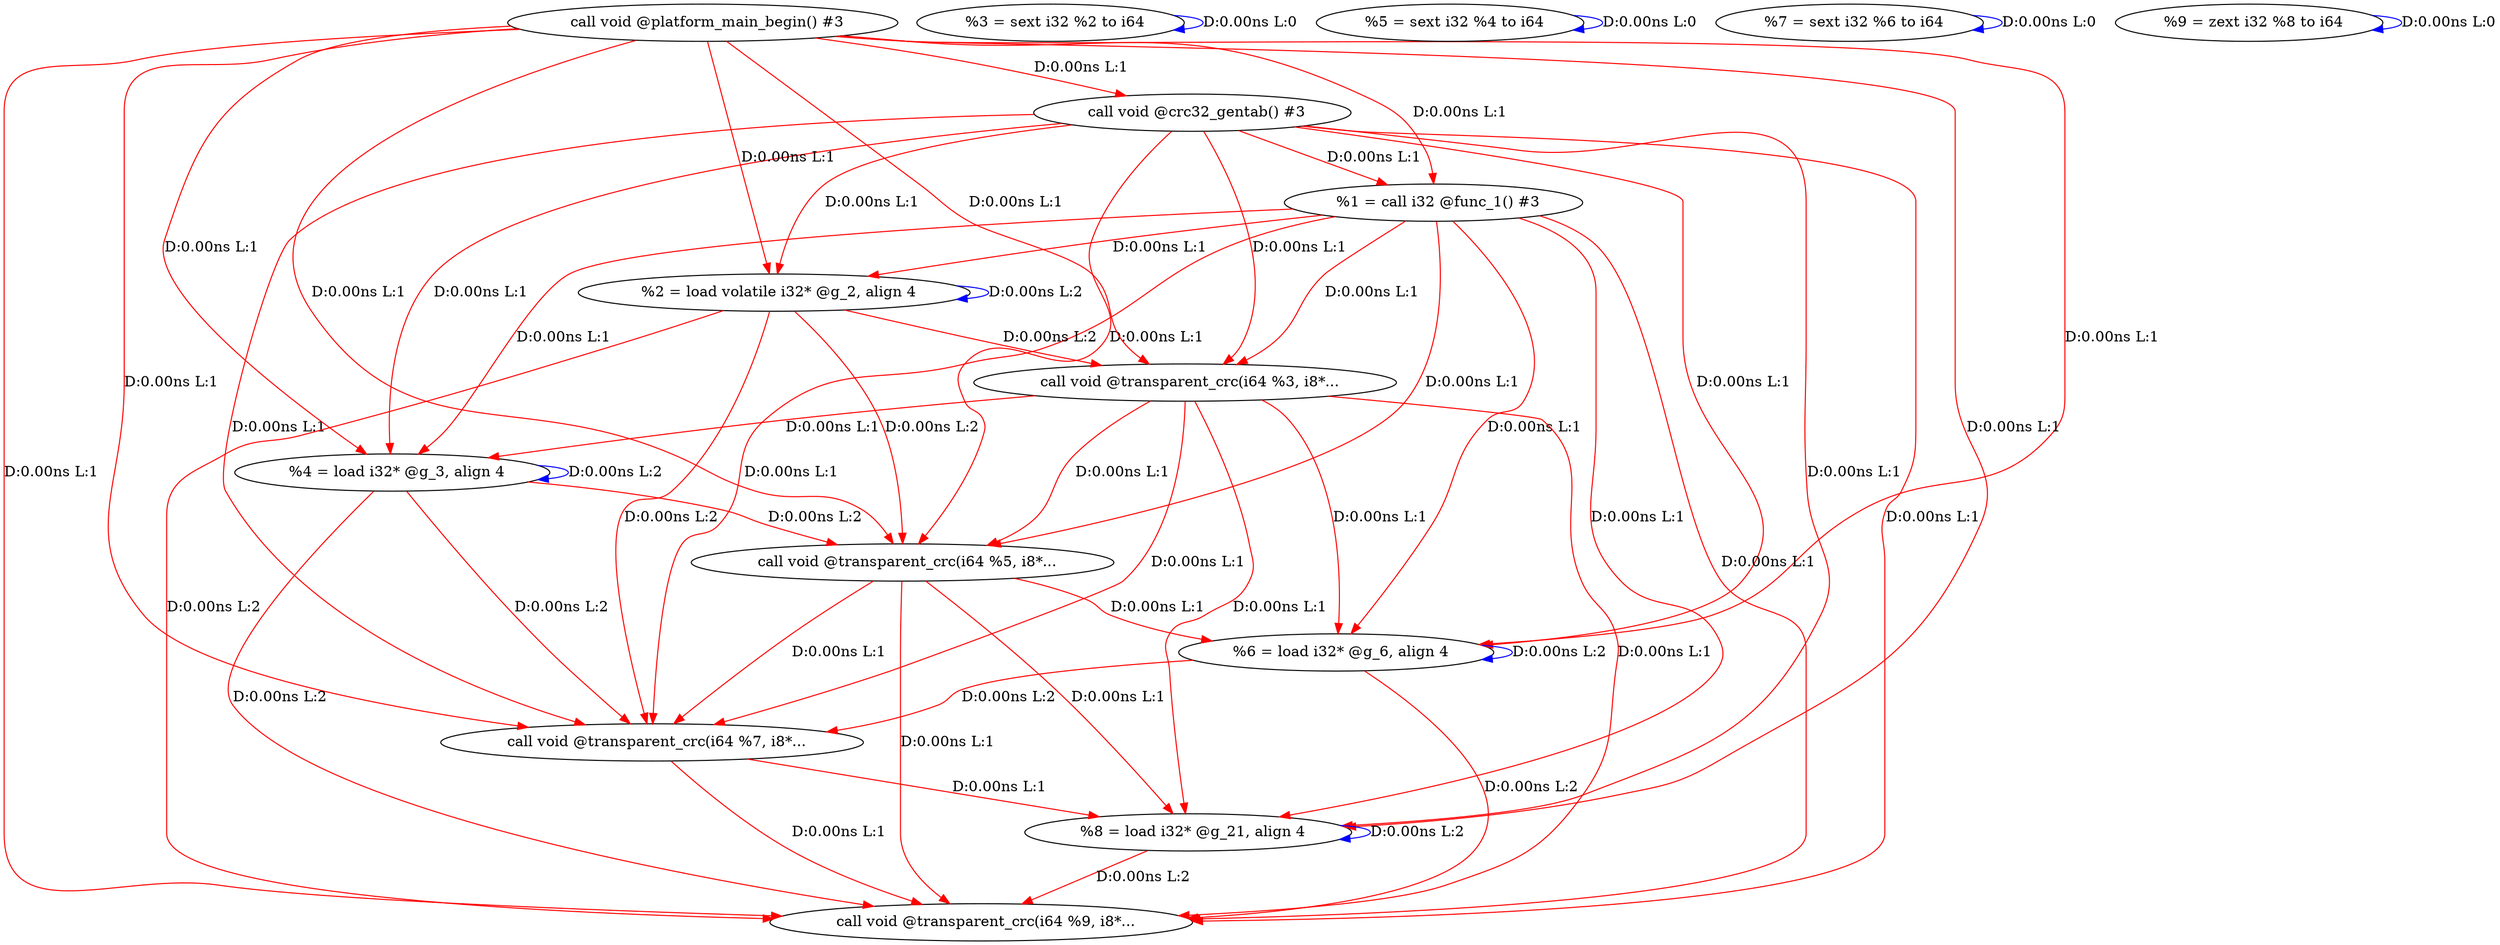 digraph {
Node0x2c27650[label="  call void @crc32_gentab() #3"];
Node0x2c27570[label="  call void @platform_main_begin() #3"];
Node0x2c27570 -> Node0x2c27650[label="D:0.00ns L:1",color=red];
Node0x2c27730[label="  %1 = call i32 @func_1() #3"];
Node0x2c27570 -> Node0x2c27730[label="D:0.00ns L:1",color=red];
Node0x2c27810[label="  %2 = load volatile i32* @g_2, align 4"];
Node0x2c27570 -> Node0x2c27810[label="D:0.00ns L:1",color=red];
Node0x2c4c000[label="  call void @transparent_crc(i64 %3, i8*..."];
Node0x2c27570 -> Node0x2c4c000[label="D:0.00ns L:1",color=red];
Node0x2c4c0e0[label="  %4 = load i32* @g_3, align 4"];
Node0x2c27570 -> Node0x2c4c0e0[label="D:0.00ns L:1",color=red];
Node0x2c4c2d0[label="  call void @transparent_crc(i64 %5, i8*..."];
Node0x2c27570 -> Node0x2c4c2d0[label="D:0.00ns L:1",color=red];
Node0x2c4c3b0[label="  %6 = load i32* @g_6, align 4"];
Node0x2c27570 -> Node0x2c4c3b0[label="D:0.00ns L:1",color=red];
Node0x2c4c570[label="  call void @transparent_crc(i64 %7, i8*..."];
Node0x2c27570 -> Node0x2c4c570[label="D:0.00ns L:1",color=red];
Node0x2c4c650[label="  %8 = load i32* @g_21, align 4"];
Node0x2c27570 -> Node0x2c4c650[label="D:0.00ns L:1",color=red];
Node0x2c4c810[label="  call void @transparent_crc(i64 %9, i8*..."];
Node0x2c27570 -> Node0x2c4c810[label="D:0.00ns L:1",color=red];
Node0x2c27650 -> Node0x2c27730[label="D:0.00ns L:1",color=red];
Node0x2c27650 -> Node0x2c27810[label="D:0.00ns L:1",color=red];
Node0x2c27650 -> Node0x2c4c000[label="D:0.00ns L:1",color=red];
Node0x2c27650 -> Node0x2c4c0e0[label="D:0.00ns L:1",color=red];
Node0x2c27650 -> Node0x2c4c2d0[label="D:0.00ns L:1",color=red];
Node0x2c27650 -> Node0x2c4c3b0[label="D:0.00ns L:1",color=red];
Node0x2c27650 -> Node0x2c4c570[label="D:0.00ns L:1",color=red];
Node0x2c27650 -> Node0x2c4c650[label="D:0.00ns L:1",color=red];
Node0x2c27650 -> Node0x2c4c810[label="D:0.00ns L:1",color=red];
Node0x2c27730 -> Node0x2c27810[label="D:0.00ns L:1",color=red];
Node0x2c27730 -> Node0x2c4c000[label="D:0.00ns L:1",color=red];
Node0x2c27730 -> Node0x2c4c0e0[label="D:0.00ns L:1",color=red];
Node0x2c27730 -> Node0x2c4c2d0[label="D:0.00ns L:1",color=red];
Node0x2c27730 -> Node0x2c4c3b0[label="D:0.00ns L:1",color=red];
Node0x2c27730 -> Node0x2c4c570[label="D:0.00ns L:1",color=red];
Node0x2c27730 -> Node0x2c4c650[label="D:0.00ns L:1",color=red];
Node0x2c27730 -> Node0x2c4c810[label="D:0.00ns L:1",color=red];
Node0x2c27810 -> Node0x2c27810[label="D:0.00ns L:2",color=blue];
Node0x2c27810 -> Node0x2c4c000[label="D:0.00ns L:2",color=red];
Node0x2c27810 -> Node0x2c4c2d0[label="D:0.00ns L:2",color=red];
Node0x2c27810 -> Node0x2c4c570[label="D:0.00ns L:2",color=red];
Node0x2c27810 -> Node0x2c4c810[label="D:0.00ns L:2",color=red];
Node0x2c4bf20[label="  %3 = sext i32 %2 to i64"];
Node0x2c4bf20 -> Node0x2c4bf20[label="D:0.00ns L:0",color=blue];
Node0x2c4c000 -> Node0x2c4c0e0[label="D:0.00ns L:1",color=red];
Node0x2c4c000 -> Node0x2c4c2d0[label="D:0.00ns L:1",color=red];
Node0x2c4c000 -> Node0x2c4c3b0[label="D:0.00ns L:1",color=red];
Node0x2c4c000 -> Node0x2c4c570[label="D:0.00ns L:1",color=red];
Node0x2c4c000 -> Node0x2c4c650[label="D:0.00ns L:1",color=red];
Node0x2c4c000 -> Node0x2c4c810[label="D:0.00ns L:1",color=red];
Node0x2c4c0e0 -> Node0x2c4c0e0[label="D:0.00ns L:2",color=blue];
Node0x2c4c0e0 -> Node0x2c4c2d0[label="D:0.00ns L:2",color=red];
Node0x2c4c0e0 -> Node0x2c4c570[label="D:0.00ns L:2",color=red];
Node0x2c4c0e0 -> Node0x2c4c810[label="D:0.00ns L:2",color=red];
Node0x2c4c1f0[label="  %5 = sext i32 %4 to i64"];
Node0x2c4c1f0 -> Node0x2c4c1f0[label="D:0.00ns L:0",color=blue];
Node0x2c4c2d0 -> Node0x2c4c3b0[label="D:0.00ns L:1",color=red];
Node0x2c4c2d0 -> Node0x2c4c570[label="D:0.00ns L:1",color=red];
Node0x2c4c2d0 -> Node0x2c4c650[label="D:0.00ns L:1",color=red];
Node0x2c4c2d0 -> Node0x2c4c810[label="D:0.00ns L:1",color=red];
Node0x2c4c3b0 -> Node0x2c4c3b0[label="D:0.00ns L:2",color=blue];
Node0x2c4c3b0 -> Node0x2c4c570[label="D:0.00ns L:2",color=red];
Node0x2c4c3b0 -> Node0x2c4c810[label="D:0.00ns L:2",color=red];
Node0x2c4c490[label="  %7 = sext i32 %6 to i64"];
Node0x2c4c490 -> Node0x2c4c490[label="D:0.00ns L:0",color=blue];
Node0x2c4c570 -> Node0x2c4c650[label="D:0.00ns L:1",color=red];
Node0x2c4c570 -> Node0x2c4c810[label="D:0.00ns L:1",color=red];
Node0x2c4c650 -> Node0x2c4c650[label="D:0.00ns L:2",color=blue];
Node0x2c4c650 -> Node0x2c4c810[label="D:0.00ns L:2",color=red];
Node0x2c4c730[label="  %9 = zext i32 %8 to i64"];
Node0x2c4c730 -> Node0x2c4c730[label="D:0.00ns L:0",color=blue];
}
